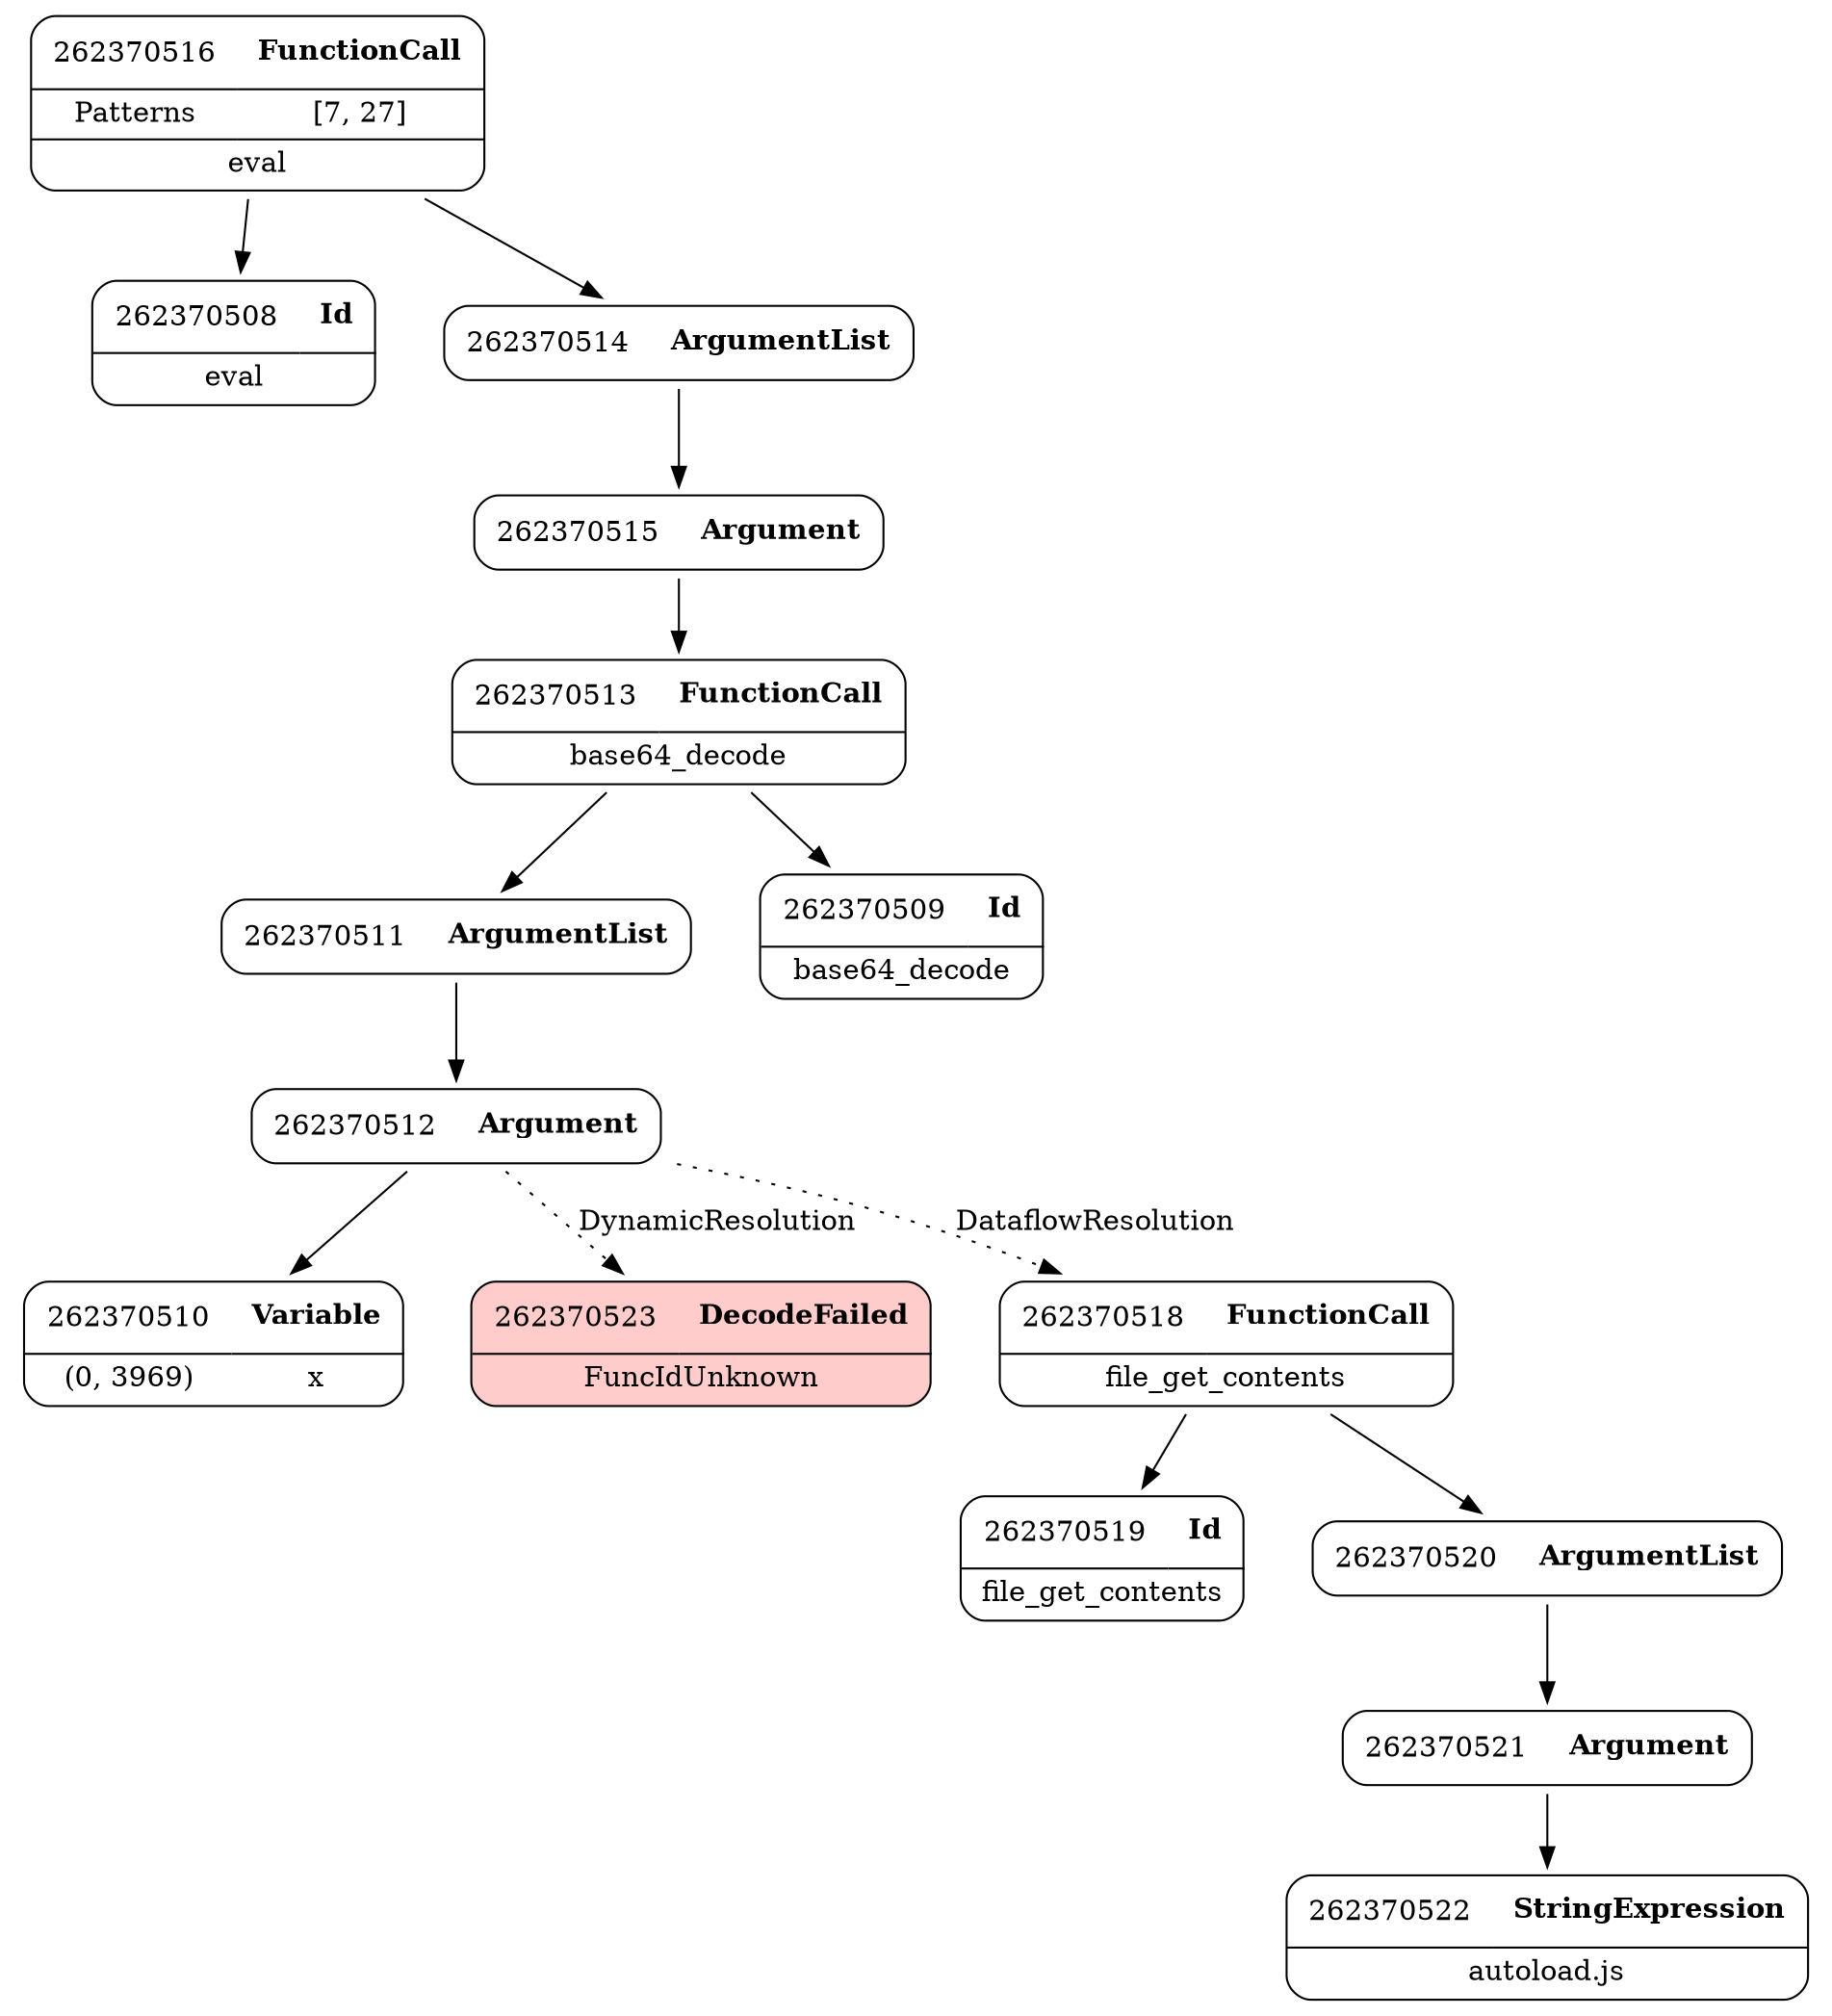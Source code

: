 digraph ast {
node [shape=none];
262370511 [label=<<TABLE border='1' cellspacing='0' cellpadding='10' style='rounded' ><TR><TD border='0'>262370511</TD><TD border='0'><B>ArgumentList</B></TD></TR></TABLE>>];
262370511 -> 262370512 [weight=2];
262370510 [label=<<TABLE border='1' cellspacing='0' cellpadding='10' style='rounded' ><TR><TD border='0'>262370510</TD><TD border='0'><B>Variable</B></TD></TR><HR/><TR><TD border='0' cellpadding='5'>(0, 3969)</TD><TD border='0' cellpadding='5'>x</TD></TR></TABLE>>];
262370509 [label=<<TABLE border='1' cellspacing='0' cellpadding='10' style='rounded' ><TR><TD border='0'>262370509</TD><TD border='0'><B>Id</B></TD></TR><HR/><TR><TD border='0' cellpadding='5' colspan='2'>base64_decode</TD></TR></TABLE>>];
262370508 [label=<<TABLE border='1' cellspacing='0' cellpadding='10' style='rounded' ><TR><TD border='0'>262370508</TD><TD border='0'><B>Id</B></TD></TR><HR/><TR><TD border='0' cellpadding='5' colspan='2'>eval</TD></TR></TABLE>>];
262370515 [label=<<TABLE border='1' cellspacing='0' cellpadding='10' style='rounded' ><TR><TD border='0'>262370515</TD><TD border='0'><B>Argument</B></TD></TR></TABLE>>];
262370515 -> 262370513 [weight=2];
262370514 [label=<<TABLE border='1' cellspacing='0' cellpadding='10' style='rounded' ><TR><TD border='0'>262370514</TD><TD border='0'><B>ArgumentList</B></TD></TR></TABLE>>];
262370514 -> 262370515 [weight=2];
262370513 [label=<<TABLE border='1' cellspacing='0' cellpadding='10' style='rounded' ><TR><TD border='0'>262370513</TD><TD border='0'><B>FunctionCall</B></TD></TR><HR/><TR><TD border='0' cellpadding='5' colspan='2'>base64_decode</TD></TR></TABLE>>];
262370513 -> 262370509 [weight=2];
262370513 -> 262370511 [weight=2];
262370512 [label=<<TABLE border='1' cellspacing='0' cellpadding='10' style='rounded' ><TR><TD border='0'>262370512</TD><TD border='0'><B>Argument</B></TD></TR></TABLE>>];
262370512 -> 262370510 [weight=2];
262370512 -> 262370523 [style=dotted,label=DynamicResolution];
262370512 -> 262370518 [style=dotted,label=DataflowResolution];
262370519 [label=<<TABLE border='1' cellspacing='0' cellpadding='10' style='rounded' ><TR><TD border='0'>262370519</TD><TD border='0'><B>Id</B></TD></TR><HR/><TR><TD border='0' cellpadding='5' colspan='2'>file_get_contents</TD></TR></TABLE>>];
262370518 [label=<<TABLE border='1' cellspacing='0' cellpadding='10' style='rounded' ><TR><TD border='0'>262370518</TD><TD border='0'><B>FunctionCall</B></TD></TR><HR/><TR><TD border='0' cellpadding='5' colspan='2'>file_get_contents</TD></TR></TABLE>>];
262370518 -> 262370519 [weight=2];
262370518 -> 262370520 [weight=2];
262370516 [label=<<TABLE border='1' cellspacing='0' cellpadding='10' style='rounded' ><TR><TD border='0'>262370516</TD><TD border='0'><B>FunctionCall</B></TD></TR><HR/><TR><TD border='0' cellpadding='5'>Patterns</TD><TD border='0' cellpadding='5'>[7, 27]</TD></TR><HR/><TR><TD border='0' cellpadding='5' colspan='2'>eval</TD></TR></TABLE>>];
262370516 -> 262370508 [weight=2];
262370516 -> 262370514 [weight=2];
262370523 [label=<<TABLE border='1' cellspacing='0' cellpadding='10' style='rounded' bgcolor='#FFCCCC' ><TR><TD border='0'>262370523</TD><TD border='0'><B>DecodeFailed</B></TD></TR><HR/><TR><TD border='0' cellpadding='5' colspan='2'>FuncIdUnknown</TD></TR></TABLE>>];
262370522 [label=<<TABLE border='1' cellspacing='0' cellpadding='10' style='rounded' ><TR><TD border='0'>262370522</TD><TD border='0'><B>StringExpression</B></TD></TR><HR/><TR><TD border='0' cellpadding='5' colspan='2'>autoload.js</TD></TR></TABLE>>];
262370521 [label=<<TABLE border='1' cellspacing='0' cellpadding='10' style='rounded' ><TR><TD border='0'>262370521</TD><TD border='0'><B>Argument</B></TD></TR></TABLE>>];
262370521 -> 262370522 [weight=2];
262370520 [label=<<TABLE border='1' cellspacing='0' cellpadding='10' style='rounded' ><TR><TD border='0'>262370520</TD><TD border='0'><B>ArgumentList</B></TD></TR></TABLE>>];
262370520 -> 262370521 [weight=2];
}
